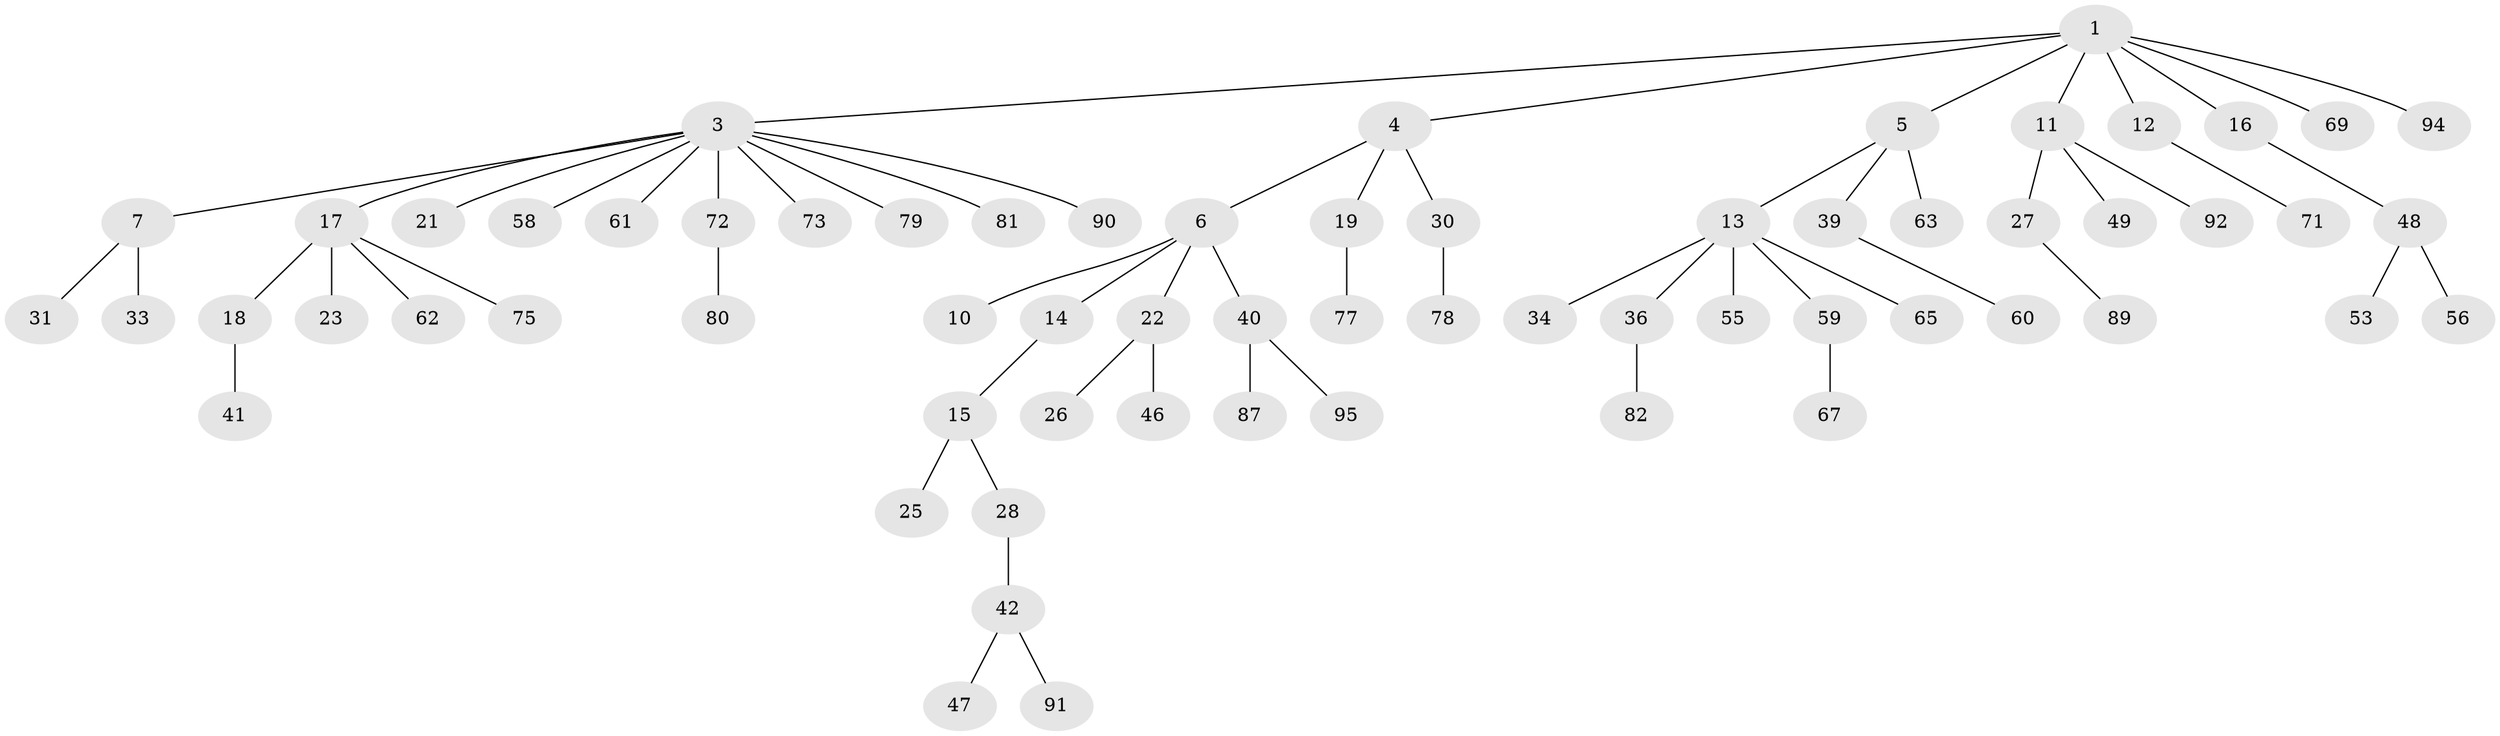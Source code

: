 // Generated by graph-tools (version 1.1) at 2025/24/03/03/25 07:24:05]
// undirected, 65 vertices, 64 edges
graph export_dot {
graph [start="1"]
  node [color=gray90,style=filled];
  1 [super="+2"];
  3 [super="+9"];
  4 [super="+29"];
  5 [super="+50"];
  6;
  7 [super="+8"];
  10;
  11 [super="+37"];
  12 [super="+52"];
  13 [super="+24"];
  14 [super="+68"];
  15 [super="+84"];
  16 [super="+38"];
  17 [super="+20"];
  18;
  19 [super="+32"];
  21 [super="+43"];
  22 [super="+51"];
  23 [super="+54"];
  25 [super="+35"];
  26;
  27 [super="+57"];
  28;
  30 [super="+44"];
  31;
  33;
  34;
  36 [super="+45"];
  39;
  40 [super="+64"];
  41 [super="+93"];
  42 [super="+70"];
  46;
  47;
  48 [super="+86"];
  49;
  53;
  55;
  56;
  58 [super="+76"];
  59;
  60 [super="+66"];
  61;
  62 [super="+83"];
  63;
  65;
  67 [super="+85"];
  69;
  71;
  72 [super="+74"];
  73;
  75;
  77;
  78;
  79;
  80 [super="+88"];
  81;
  82;
  87;
  89;
  90;
  91;
  92 [super="+96"];
  94;
  95;
  1 -- 3;
  1 -- 11;
  1 -- 69;
  1 -- 94;
  1 -- 16;
  1 -- 4;
  1 -- 5;
  1 -- 12;
  3 -- 7;
  3 -- 21;
  3 -- 58;
  3 -- 72;
  3 -- 17;
  3 -- 81;
  3 -- 73;
  3 -- 90;
  3 -- 61;
  3 -- 79;
  4 -- 6;
  4 -- 19;
  4 -- 30;
  5 -- 13;
  5 -- 39;
  5 -- 63;
  6 -- 10;
  6 -- 14;
  6 -- 22;
  6 -- 40;
  7 -- 33;
  7 -- 31;
  11 -- 27;
  11 -- 92;
  11 -- 49;
  12 -- 71;
  13 -- 34;
  13 -- 65;
  13 -- 59;
  13 -- 36;
  13 -- 55;
  14 -- 15;
  15 -- 25;
  15 -- 28;
  16 -- 48;
  17 -- 18;
  17 -- 62;
  17 -- 75;
  17 -- 23;
  18 -- 41;
  19 -- 77;
  22 -- 26;
  22 -- 46;
  27 -- 89;
  28 -- 42;
  30 -- 78;
  36 -- 82;
  39 -- 60;
  40 -- 87;
  40 -- 95;
  42 -- 47;
  42 -- 91;
  48 -- 53;
  48 -- 56;
  59 -- 67;
  72 -- 80;
}
